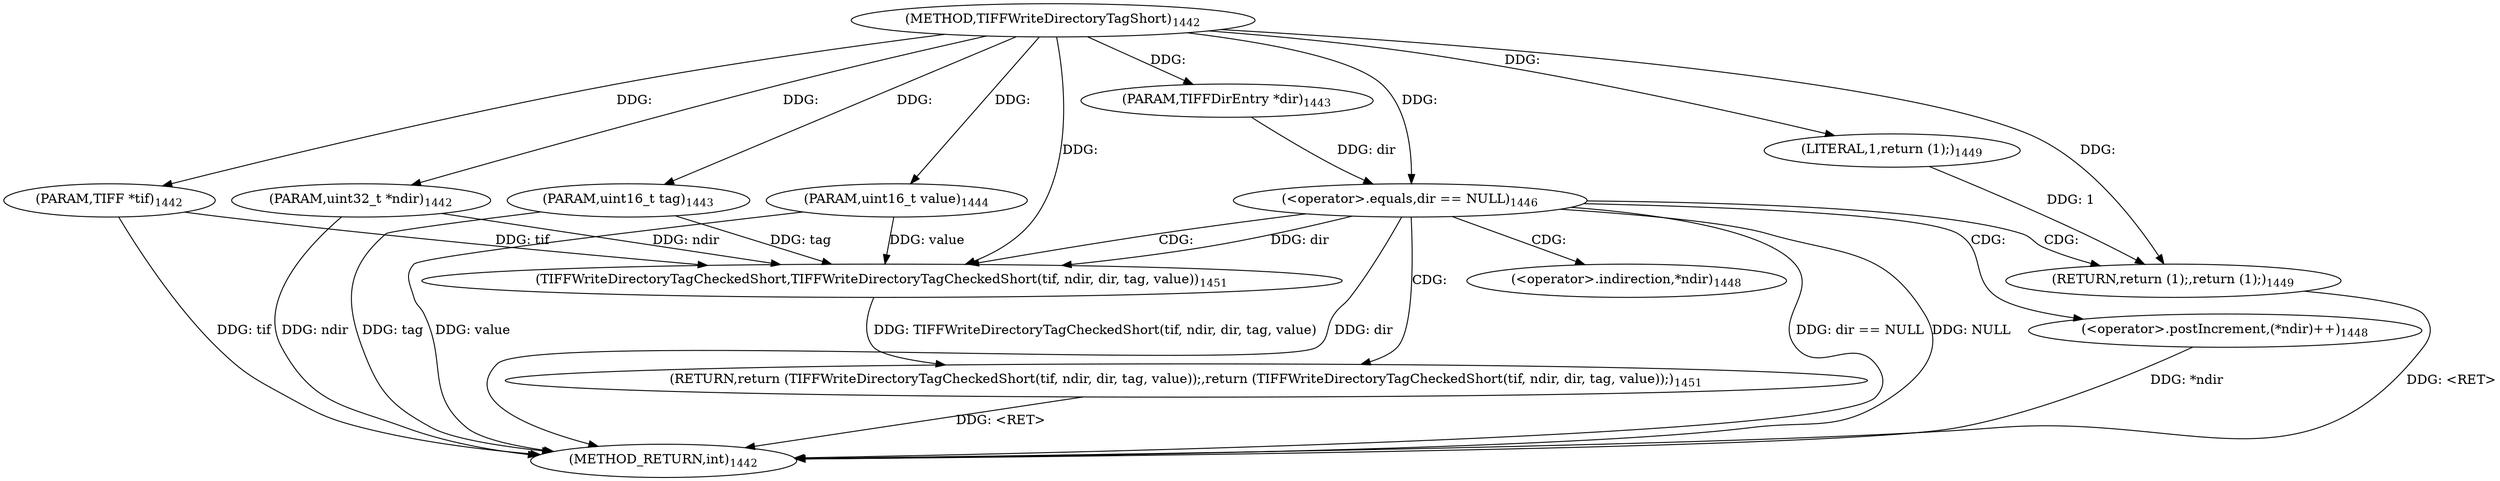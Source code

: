digraph "TIFFWriteDirectoryTagShort" {  
"68000" [label = <(METHOD,TIFFWriteDirectoryTagShort)<SUB>1442</SUB>> ]
"68024" [label = <(METHOD_RETURN,int)<SUB>1442</SUB>> ]
"68001" [label = <(PARAM,TIFF *tif)<SUB>1442</SUB>> ]
"68002" [label = <(PARAM,uint32_t *ndir)<SUB>1442</SUB>> ]
"68003" [label = <(PARAM,TIFFDirEntry *dir)<SUB>1443</SUB>> ]
"68004" [label = <(PARAM,uint16_t tag)<SUB>1443</SUB>> ]
"68005" [label = <(PARAM,uint16_t value)<SUB>1444</SUB>> ]
"68017" [label = <(RETURN,return (TIFFWriteDirectoryTagCheckedShort(tif, ndir, dir, tag, value));,return (TIFFWriteDirectoryTagCheckedShort(tif, ndir, dir, tag, value));)<SUB>1451</SUB>> ]
"68008" [label = <(&lt;operator&gt;.equals,dir == NULL)<SUB>1446</SUB>> ]
"68018" [label = <(TIFFWriteDirectoryTagCheckedShort,TIFFWriteDirectoryTagCheckedShort(tif, ndir, dir, tag, value))<SUB>1451</SUB>> ]
"68012" [label = <(&lt;operator&gt;.postIncrement,(*ndir)++)<SUB>1448</SUB>> ]
"68015" [label = <(RETURN,return (1);,return (1);)<SUB>1449</SUB>> ]
"68016" [label = <(LITERAL,1,return (1);)<SUB>1449</SUB>> ]
"68013" [label = <(&lt;operator&gt;.indirection,*ndir)<SUB>1448</SUB>> ]
  "68017" -> "68024"  [ label = "DDG: &lt;RET&gt;"] 
  "68015" -> "68024"  [ label = "DDG: &lt;RET&gt;"] 
  "68001" -> "68024"  [ label = "DDG: tif"] 
  "68002" -> "68024"  [ label = "DDG: ndir"] 
  "68004" -> "68024"  [ label = "DDG: tag"] 
  "68005" -> "68024"  [ label = "DDG: value"] 
  "68008" -> "68024"  [ label = "DDG: dir"] 
  "68008" -> "68024"  [ label = "DDG: dir == NULL"] 
  "68012" -> "68024"  [ label = "DDG: *ndir"] 
  "68008" -> "68024"  [ label = "DDG: NULL"] 
  "68000" -> "68001"  [ label = "DDG: "] 
  "68000" -> "68002"  [ label = "DDG: "] 
  "68000" -> "68003"  [ label = "DDG: "] 
  "68000" -> "68004"  [ label = "DDG: "] 
  "68000" -> "68005"  [ label = "DDG: "] 
  "68018" -> "68017"  [ label = "DDG: TIFFWriteDirectoryTagCheckedShort(tif, ndir, dir, tag, value)"] 
  "68003" -> "68008"  [ label = "DDG: dir"] 
  "68000" -> "68008"  [ label = "DDG: "] 
  "68016" -> "68015"  [ label = "DDG: 1"] 
  "68000" -> "68015"  [ label = "DDG: "] 
  "68001" -> "68018"  [ label = "DDG: tif"] 
  "68000" -> "68018"  [ label = "DDG: "] 
  "68002" -> "68018"  [ label = "DDG: ndir"] 
  "68008" -> "68018"  [ label = "DDG: dir"] 
  "68004" -> "68018"  [ label = "DDG: tag"] 
  "68005" -> "68018"  [ label = "DDG: value"] 
  "68000" -> "68016"  [ label = "DDG: "] 
  "68008" -> "68015"  [ label = "CDG: "] 
  "68008" -> "68018"  [ label = "CDG: "] 
  "68008" -> "68013"  [ label = "CDG: "] 
  "68008" -> "68012"  [ label = "CDG: "] 
  "68008" -> "68017"  [ label = "CDG: "] 
}
